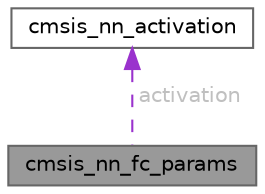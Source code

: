 digraph "cmsis_nn_fc_params"
{
 // LATEX_PDF_SIZE
  bgcolor="transparent";
  edge [fontname=Helvetica,fontsize=10,labelfontname=Helvetica,labelfontsize=10];
  node [fontname=Helvetica,fontsize=10,shape=box,height=0.2,width=0.4];
  Node1 [id="Node000001",label="cmsis_nn_fc_params",height=0.2,width=0.4,color="gray40", fillcolor="grey60", style="filled", fontcolor="black",tooltip=" "];
  Node2 -> Node1 [id="edge2_Node000001_Node000002",dir="back",color="darkorchid3",style="dashed",tooltip=" ",label=" activation",fontcolor="grey" ];
  Node2 [id="Node000002",label="cmsis_nn_activation",height=0.2,width=0.4,color="gray40", fillcolor="white", style="filled",URL="$structcmsis__nn__activation.html",tooltip=" "];
}
